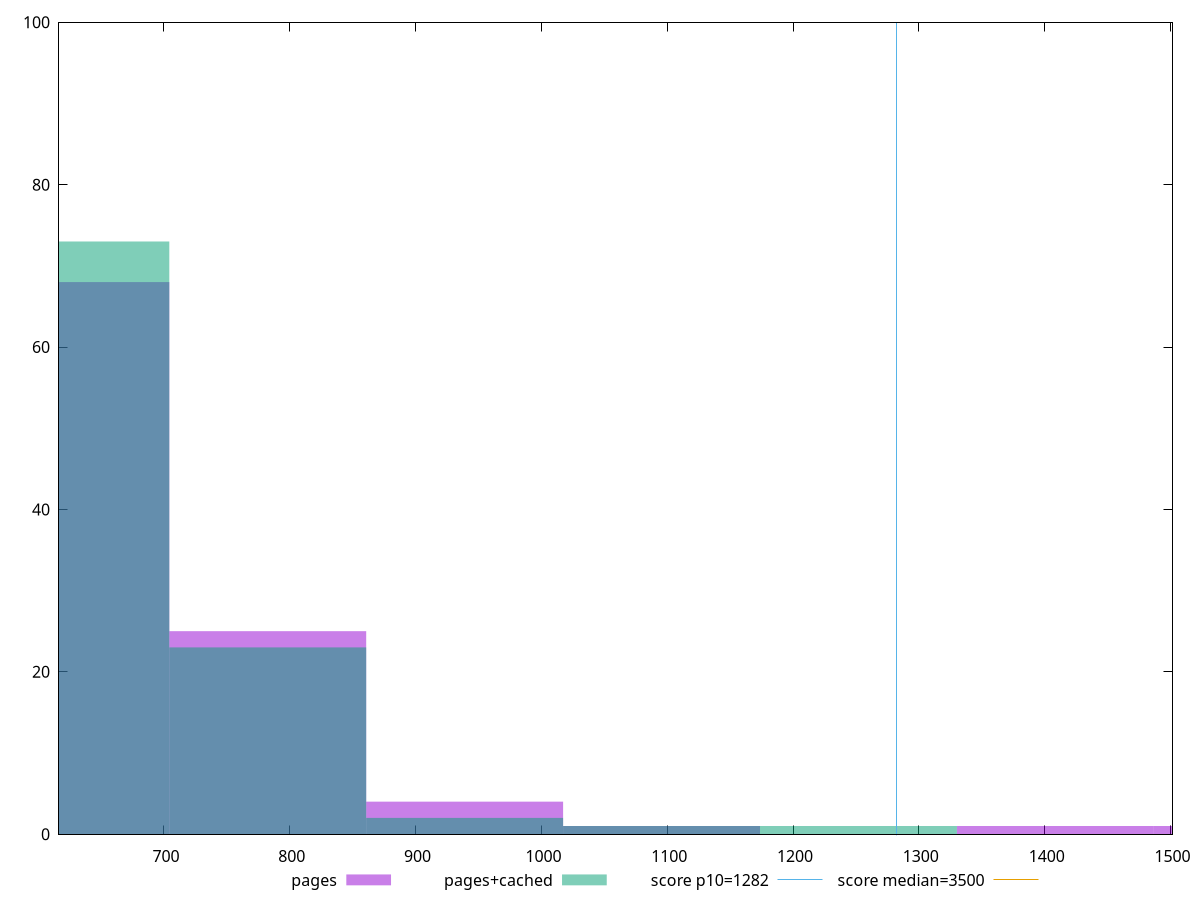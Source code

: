 reset

$pages <<EOF
1408.49584398321 1
1564.9953822035668 1
782.4976911017834 25
625.9981528814267 68
938.99722932214 4
1095.4967675424966 1
EOF

$pagesCached <<EOF
1251.9963057628534 1
625.9981528814267 73
782.4976911017834 23
938.99722932214 2
1095.4967675424966 1
EOF

set key outside below
set boxwidth 156.49953822035667
set xrange [616.576:1501.6079999999988]
set yrange [0:100]
set trange [0:100]
set style fill transparent solid 0.5 noborder

set parametric
set terminal svg size 640, 500 enhanced background rgb 'white'
set output "report_00026_2021-02-22T21:38:55.199Z/bootup-time/comparison/histogram/0_vs_1.svg"

plot $pages title "pages" with boxes, \
     $pagesCached title "pages+cached" with boxes, \
     1282,t title "score p10=1282", \
     3500,t title "score median=3500"

reset
